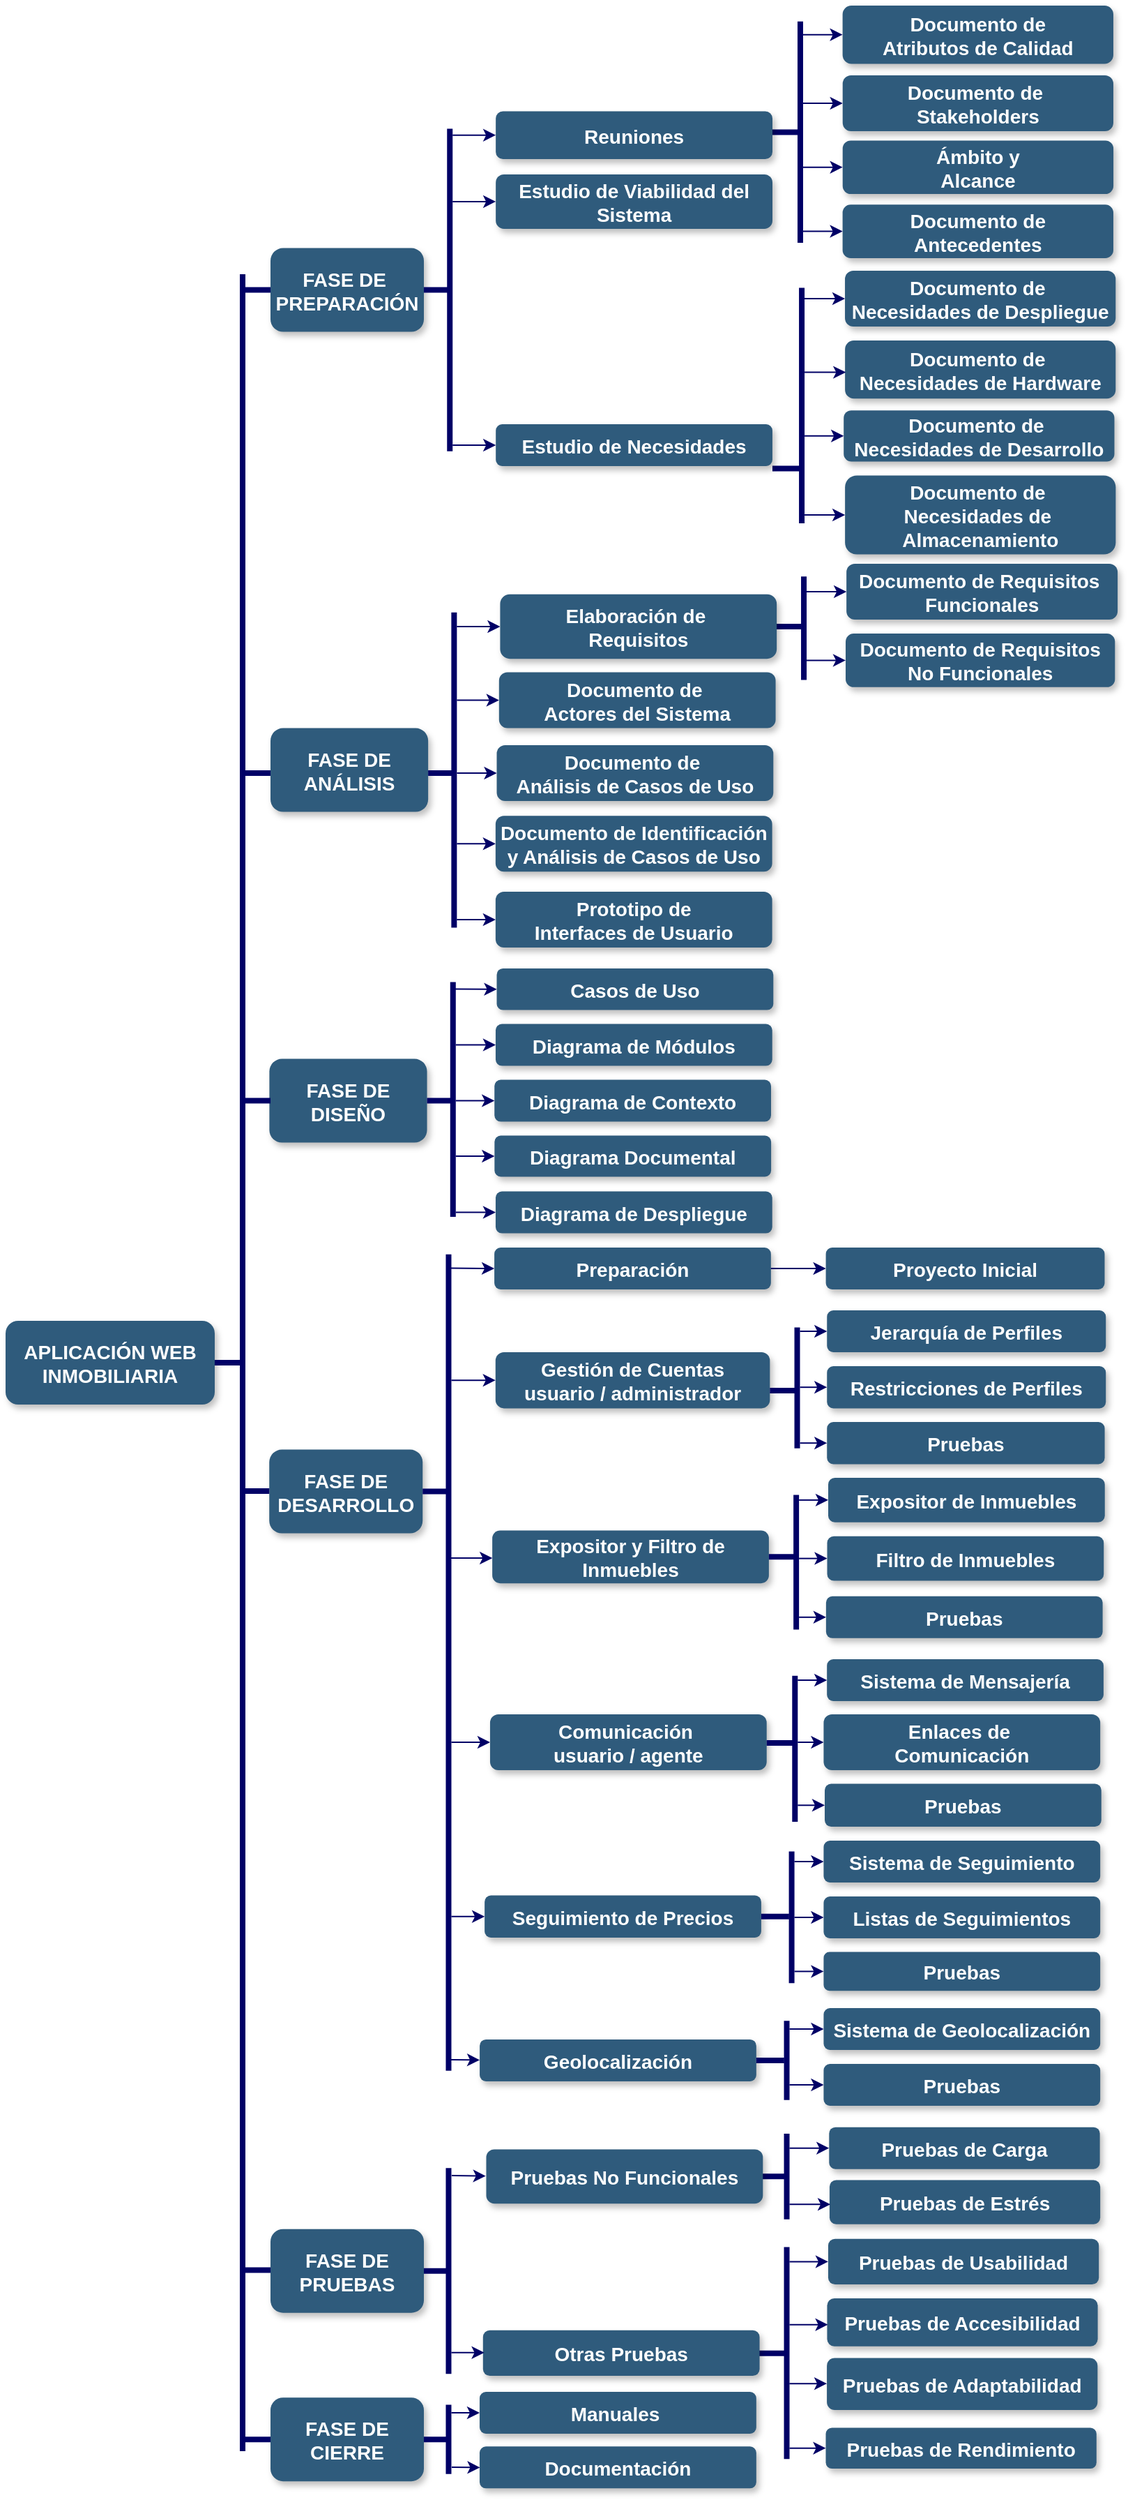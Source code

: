 <mxfile version="12.6.5" type="device"><diagram name="Page-1" id="97916047-d0de-89f5-080d-49f4d83e522f"><mxGraphModel dx="1648" dy="2048.5" grid="1" gridSize="10" guides="1" tooltips="1" connect="1" arrows="1" fold="1" page="1" pageScale="1.5" pageWidth="1169" pageHeight="827" background="#ffffff" math="0" shadow="0"><root><mxCell id="0"/><mxCell id="1" parent="0"/><mxCell id="2" value="APLICACIÓN WEB &#10;INMOBILIARIA" style="rounded=1;fillColor=#2F5B7C;strokeColor=none;shadow=1;gradientColor=none;fontStyle=1;fontColor=#FFFFFF;fontSize=14;" parent="1" vertex="1"><mxGeometry x="400" y="292.5" width="150" height="60" as="geometry"/></mxCell><mxCell id="o_aOJpkChy4s-iGF_qwW-60" value="FASE DE &#10;PREPARACIÓN" style="rounded=1;fillColor=#2F5B7C;strokeColor=none;shadow=1;gradientColor=none;fontStyle=1;fontColor=#FFFFFF;fontSize=14;" parent="1" vertex="1"><mxGeometry x="590" y="-476.22" width="110" height="60" as="geometry"/></mxCell><mxCell id="o_aOJpkChy4s-iGF_qwW-62" value="" style="line;strokeWidth=4;html=1;perimeter=backbonePerimeter;points=[];outlineConnect=0;fillColor=#2F5B7C;strokeColor=#000066;rotation=90;" parent="1" vertex="1"><mxGeometry x="603.07" y="-447.77" width="231.1" height="3.09" as="geometry"/></mxCell><mxCell id="o_aOJpkChy4s-iGF_qwW-64" value="Documento de &#10;Atributos de Calidad" style="rounded=1;fillColor=#2F5B7C;strokeColor=none;shadow=1;gradientColor=none;fontStyle=1;fontColor=#FFFFFF;fontSize=14;" parent="1" vertex="1"><mxGeometry x="1000.31" y="-650" width="194.18" height="41.69" as="geometry"/></mxCell><mxCell id="o_aOJpkChy4s-iGF_qwW-66" value="Ámbito y&#10;Alcance" style="rounded=1;fillColor=#2F5B7C;strokeColor=none;shadow=1;gradientColor=none;fontStyle=1;fontColor=#FFFFFF;fontSize=14;" parent="1" vertex="1"><mxGeometry x="1000.36" y="-553.31" width="194.18" height="38.31" as="geometry"/></mxCell><mxCell id="o_aOJpkChy4s-iGF_qwW-69" value="" style="line;strokeWidth=4;html=1;perimeter=backbonePerimeter;points=[];outlineConnect=0;fillColor=#2F5B7C;strokeColor=#000066;" parent="1" vertex="1"><mxGeometry x="949.21" y="-564.31" width="20" height="10" as="geometry"/></mxCell><mxCell id="o_aOJpkChy4s-iGF_qwW-70" value="Reuniones" style="rounded=1;fillColor=#2F5B7C;strokeColor=none;shadow=1;gradientColor=none;fontStyle=1;fontColor=#FFFFFF;fontSize=14;" parent="1" vertex="1"><mxGeometry x="751.58" y="-574.31" width="198.42" height="34.31" as="geometry"/></mxCell><mxCell id="o_aOJpkChy4s-iGF_qwW-71" value="" style="line;strokeWidth=4;html=1;perimeter=backbonePerimeter;points=[];outlineConnect=0;fillColor=#2F5B7C;strokeColor=#000066;rotation=90;" parent="1" vertex="1"><mxGeometry x="890.64" y="-561.96" width="158.68" height="5.3" as="geometry"/></mxCell><mxCell id="o_aOJpkChy4s-iGF_qwW-73" value="Documento de &#10;Stakeholders" style="rounded=1;fillColor=#2F5B7C;strokeColor=none;shadow=1;gradientColor=none;fontStyle=1;fontColor=#FFFFFF;fontSize=14;" parent="1" vertex="1"><mxGeometry x="1000.36" y="-600" width="194.13" height="40" as="geometry"/></mxCell><mxCell id="o_aOJpkChy4s-iGF_qwW-85" value="FASE DE&#10;ANÁLISIS" style="rounded=1;fillColor=#2F5B7C;strokeColor=none;shadow=1;gradientColor=none;fontStyle=1;fontColor=#FFFFFF;fontSize=14;" parent="1" vertex="1"><mxGeometry x="590.0" y="-132.2" width="113.07" height="60" as="geometry"/></mxCell><mxCell id="o_aOJpkChy4s-iGF_qwW-87" value="" style="line;strokeWidth=4;html=1;perimeter=backbonePerimeter;points=[];outlineConnect=0;fillColor=#2F5B7C;strokeColor=#000066;" parent="1" vertex="1"><mxGeometry x="703.07" y="-105" width="20" height="10" as="geometry"/></mxCell><mxCell id="o_aOJpkChy4s-iGF_qwW-88" value="" style="line;strokeWidth=4;html=1;perimeter=backbonePerimeter;points=[];outlineConnect=0;fillColor=#2F5B7C;strokeColor=#000066;rotation=90;" parent="1" vertex="1"><mxGeometry x="608.78" y="-103.52" width="225.81" height="2.64" as="geometry"/></mxCell><mxCell id="o_aOJpkChy4s-iGF_qwW-96" value="Documento de &#10;Actores del Sistema" style="rounded=1;fillColor=#2F5B7C;strokeColor=none;shadow=1;gradientColor=none;fontStyle=1;fontColor=#FFFFFF;fontSize=14;" parent="1" vertex="1"><mxGeometry x="753.91" y="-172.2" width="198.37" height="40" as="geometry"/></mxCell><mxCell id="o_aOJpkChy4s-iGF_qwW-97" value="Documento de Identificación&#10;y Análisis de Casos de Uso" style="rounded=1;fillColor=#2F5B7C;strokeColor=none;shadow=1;gradientColor=none;fontStyle=1;fontColor=#FFFFFF;fontSize=14;" parent="1" vertex="1"><mxGeometry x="751.43" y="-69.36" width="198.37" height="40" as="geometry"/></mxCell><mxCell id="o_aOJpkChy4s-iGF_qwW-98" value="Prototipo de &#10;Interfaces de Usuario" style="rounded=1;fillColor=#2F5B7C;strokeColor=none;shadow=1;gradientColor=none;fontStyle=1;fontColor=#FFFFFF;fontSize=14;" parent="1" vertex="1"><mxGeometry x="751.43" y="-15" width="198.37" height="40" as="geometry"/></mxCell><mxCell id="o_aOJpkChy4s-iGF_qwW-224" value="FASE DE &#10;DESARROLLO" style="rounded=1;fillColor=#2F5B7C;strokeColor=none;shadow=1;gradientColor=none;fontStyle=1;fontColor=#FFFFFF;fontSize=14;" parent="1" vertex="1"><mxGeometry x="589.12" y="384.8" width="110" height="60" as="geometry"/></mxCell><mxCell id="o_aOJpkChy4s-iGF_qwW-231" value="FASE DE &#10;PRUEBAS" style="rounded=1;fillColor=#2F5B7C;strokeColor=none;shadow=1;gradientColor=none;fontStyle=1;fontColor=#FFFFFF;fontSize=14;" parent="1" vertex="1"><mxGeometry x="590.0" y="943.37" width="110" height="60" as="geometry"/></mxCell><mxCell id="ZLrvjWYGifMmyq_uiklf-6" value="" style="line;strokeWidth=4;html=1;perimeter=backbonePerimeter;points=[];outlineConnect=0;fillColor=#2F5B7C;strokeColor=#000066;rotation=90;" parent="1" vertex="1"><mxGeometry x="-210" y="320" width="1560" height="5" as="geometry"/></mxCell><mxCell id="ZLrvjWYGifMmyq_uiklf-10" value="Documento de&#10;Antecedentes" style="rounded=1;fillColor=#2F5B7C;strokeColor=none;shadow=1;gradientColor=none;fontStyle=1;fontColor=#FFFFFF;fontSize=14;" parent="1" vertex="1"><mxGeometry x="1000.31" y="-507.35" width="194.18" height="38.31" as="geometry"/></mxCell><mxCell id="ZLrvjWYGifMmyq_uiklf-23" value="Estudio de Viabilidad del&#10;Sistema" style="rounded=1;fillColor=#2F5B7C;strokeColor=none;shadow=1;gradientColor=none;fontStyle=1;fontColor=#FFFFFF;fontSize=14;" parent="1" vertex="1"><mxGeometry x="751.58" y="-529.04" width="198.42" height="39.04" as="geometry"/></mxCell><mxCell id="ZLrvjWYGifMmyq_uiklf-24" value="" style="endArrow=classic;html=1;shadow=0;strokeColor=#000066;fillColor=#2F5B7C;entryX=0;entryY=0.5;entryDx=0;entryDy=0;" parent="1" source="o_aOJpkChy4s-iGF_qwW-71" target="o_aOJpkChy4s-iGF_qwW-64" edge="1"><mxGeometry width="50" height="50" relative="1" as="geometry"><mxPoint x="968.47" y="-631.69" as="sourcePoint"/><mxPoint x="948.47" y="-681.69" as="targetPoint"/></mxGeometry></mxCell><mxCell id="ZLrvjWYGifMmyq_uiklf-25" value="" style="endArrow=classic;html=1;shadow=0;strokeColor=#000066;fillColor=#2F5B7C;entryX=0;entryY=0.5;entryDx=0;entryDy=0;" parent="1" source="o_aOJpkChy4s-iGF_qwW-71" target="o_aOJpkChy4s-iGF_qwW-73" edge="1"><mxGeometry width="50" height="50" relative="1" as="geometry"><mxPoint x="968.42" y="-550.69" as="sourcePoint"/><mxPoint x="990" y="-600" as="targetPoint"/></mxGeometry></mxCell><mxCell id="ZLrvjWYGifMmyq_uiklf-26" value="" style="endArrow=classic;html=1;shadow=0;strokeColor=#000066;fillColor=#2F5B7C;entryX=0;entryY=0.5;entryDx=0;entryDy=0;" parent="1" source="o_aOJpkChy4s-iGF_qwW-71" target="o_aOJpkChy4s-iGF_qwW-66" edge="1"><mxGeometry width="50" height="50" relative="1" as="geometry"><mxPoint x="968.47" y="-468.31" as="sourcePoint"/><mxPoint x="1004.78" y="-567.05" as="targetPoint"/></mxGeometry></mxCell><mxCell id="ZLrvjWYGifMmyq_uiklf-27" value="" style="endArrow=classic;html=1;shadow=0;strokeColor=#000066;fillColor=#2F5B7C;entryX=0;entryY=0.5;entryDx=0;entryDy=0;" parent="1" source="o_aOJpkChy4s-iGF_qwW-71" target="ZLrvjWYGifMmyq_uiklf-10" edge="1"><mxGeometry width="50" height="50" relative="1" as="geometry"><mxPoint x="968.47" y="-388.31" as="sourcePoint"/><mxPoint x="981.27" y="-408.05" as="targetPoint"/></mxGeometry></mxCell><mxCell id="ZLrvjWYGifMmyq_uiklf-29" value="Documento de &#10;Necesidades de Despliegue" style="rounded=1;fillColor=#2F5B7C;strokeColor=none;shadow=1;gradientColor=none;fontStyle=1;fontColor=#FFFFFF;fontSize=14;" parent="1" vertex="1"><mxGeometry x="1002.01" y="-460" width="194.13" height="40" as="geometry"/></mxCell><mxCell id="ZLrvjWYGifMmyq_uiklf-30" value="Documento de &#10;Necesidades de Desarrollo" style="rounded=1;fillColor=#2F5B7C;strokeColor=none;shadow=1;gradientColor=none;fontStyle=1;fontColor=#FFFFFF;fontSize=14;" parent="1" vertex="1"><mxGeometry x="1001.11" y="-359.93" width="194.13" height="36.62" as="geometry"/></mxCell><mxCell id="ZLrvjWYGifMmyq_uiklf-31" value="" style="line;strokeWidth=4;html=1;perimeter=backbonePerimeter;points=[];outlineConnect=0;fillColor=#2F5B7C;strokeColor=#000066;" parent="1" vertex="1"><mxGeometry x="949.97" y="-323.31" width="20" height="10" as="geometry"/></mxCell><mxCell id="ZLrvjWYGifMmyq_uiklf-32" value="Estudio de Necesidades" style="rounded=1;fillColor=#2F5B7C;strokeColor=none;shadow=1;gradientColor=none;fontStyle=1;fontColor=#FFFFFF;fontSize=14;" parent="1" vertex="1"><mxGeometry x="751.6" y="-350" width="198.37" height="30" as="geometry"/></mxCell><mxCell id="ZLrvjWYGifMmyq_uiklf-33" value="" style="line;strokeWidth=4;html=1;perimeter=backbonePerimeter;points=[];outlineConnect=0;fillColor=#2F5B7C;strokeColor=#000066;rotation=90;" parent="1" vertex="1"><mxGeometry x="886.69" y="-368.39" width="168.68" height="10" as="geometry"/></mxCell><mxCell id="ZLrvjWYGifMmyq_uiklf-34" value="Documento de &#10;Necesidades de Hardware" style="rounded=1;fillColor=#2F5B7C;strokeColor=none;shadow=1;gradientColor=none;fontStyle=1;fontColor=#FFFFFF;fontSize=14;" parent="1" vertex="1"><mxGeometry x="1002.06" y="-410" width="194.08" height="41.62" as="geometry"/></mxCell><mxCell id="ZLrvjWYGifMmyq_uiklf-35" value="Documento de &#10;Necesidades de &#10;Almacenamiento" style="rounded=1;fillColor=#2F5B7C;strokeColor=none;shadow=1;gradientColor=none;fontStyle=1;fontColor=#FFFFFF;fontSize=14;" parent="1" vertex="1"><mxGeometry x="1002.06" y="-313.31" width="194.13" height="56.62" as="geometry"/></mxCell><mxCell id="ZLrvjWYGifMmyq_uiklf-36" value="" style="endArrow=classic;html=1;shadow=0;strokeColor=#000066;fillColor=#2F5B7C;entryX=0;entryY=0.5;entryDx=0;entryDy=0;" parent="1" target="ZLrvjWYGifMmyq_uiklf-29" edge="1"><mxGeometry width="50" height="50" relative="1" as="geometry"><mxPoint x="970.02" y="-440.0" as="sourcePoint"/><mxPoint x="950.02" y="-490.0" as="targetPoint"/></mxGeometry></mxCell><mxCell id="ZLrvjWYGifMmyq_uiklf-37" value="" style="endArrow=classic;html=1;shadow=0;strokeColor=#000066;fillColor=#2F5B7C;entryX=0.003;entryY=0.548;entryDx=0;entryDy=0;entryPerimeter=0;" parent="1" source="ZLrvjWYGifMmyq_uiklf-33" target="ZLrvjWYGifMmyq_uiklf-34" edge="1"><mxGeometry width="50" height="50" relative="1" as="geometry"><mxPoint x="969.97" y="-359.0" as="sourcePoint"/><mxPoint x="1005.68" y="-430.0" as="targetPoint"/></mxGeometry></mxCell><mxCell id="ZLrvjWYGifMmyq_uiklf-38" value="" style="endArrow=classic;html=1;shadow=0;strokeColor=#000066;fillColor=#2F5B7C;entryX=0;entryY=0.5;entryDx=0;entryDy=0;" parent="1" source="ZLrvjWYGifMmyq_uiklf-33" target="ZLrvjWYGifMmyq_uiklf-30" edge="1"><mxGeometry width="50" height="50" relative="1" as="geometry"><mxPoint x="970.02" y="-276.62" as="sourcePoint"/><mxPoint x="1006.33" y="-375.36" as="targetPoint"/></mxGeometry></mxCell><mxCell id="ZLrvjWYGifMmyq_uiklf-39" value="" style="endArrow=classic;html=1;shadow=0;strokeColor=#000066;fillColor=#2F5B7C;entryX=0;entryY=0.5;entryDx=0;entryDy=0;" parent="1" source="ZLrvjWYGifMmyq_uiklf-33" target="ZLrvjWYGifMmyq_uiklf-35" edge="1"><mxGeometry width="50" height="50" relative="1" as="geometry"><mxPoint x="970.02" y="-196.62" as="sourcePoint"/><mxPoint x="982.82" y="-216.36" as="targetPoint"/></mxGeometry></mxCell><mxCell id="ZLrvjWYGifMmyq_uiklf-44" value="Documento de Requisitos &#10;Funcionales" style="rounded=1;fillColor=#2F5B7C;strokeColor=none;shadow=1;gradientColor=none;fontStyle=1;fontColor=#FFFFFF;fontSize=14;" parent="1" vertex="1"><mxGeometry x="1003.07" y="-250" width="194.49" height="40" as="geometry"/></mxCell><mxCell id="ZLrvjWYGifMmyq_uiklf-45" value="" style="line;strokeWidth=4;html=1;perimeter=backbonePerimeter;points=[];outlineConnect=0;fillColor=#2F5B7C;strokeColor=#000066;rotation=90;" parent="1" vertex="1"><mxGeometry x="935.43" y="-208.81" width="74.17" height="10" as="geometry"/></mxCell><mxCell id="ZLrvjWYGifMmyq_uiklf-46" value="" style="line;strokeWidth=4;html=1;perimeter=backbonePerimeter;points=[];outlineConnect=0;fillColor=#2F5B7C;strokeColor=#000066;" parent="1" vertex="1"><mxGeometry x="952.28" y="-210" width="18.42" height="10" as="geometry"/></mxCell><mxCell id="ZLrvjWYGifMmyq_uiklf-49" value="Documento de Requisitos&#10;No Funcionales" style="rounded=1;fillColor=#2F5B7C;strokeColor=none;shadow=1;gradientColor=none;fontStyle=1;fontColor=#FFFFFF;fontSize=14;" parent="1" vertex="1"><mxGeometry x="1002.5" y="-200" width="193.15" height="38.42" as="geometry"/></mxCell><mxCell id="ZLrvjWYGifMmyq_uiklf-50" value="" style="endArrow=classic;html=1;shadow=0;strokeColor=#000066;fillColor=#2F5B7C;entryX=0;entryY=0.5;entryDx=0;entryDy=0;" parent="1" source="ZLrvjWYGifMmyq_uiklf-45" target="ZLrvjWYGifMmyq_uiklf-44" edge="1"><mxGeometry width="50" height="50" relative="1" as="geometry"><mxPoint x="981.49" y="-296.62" as="sourcePoint"/><mxPoint x="1007.2" y="-296.62" as="targetPoint"/></mxGeometry></mxCell><mxCell id="ZLrvjWYGifMmyq_uiklf-51" value="" style="endArrow=classic;html=1;shadow=0;strokeColor=#000066;fillColor=#2F5B7C;entryX=0;entryY=0.5;entryDx=0;entryDy=0;" parent="1" source="ZLrvjWYGifMmyq_uiklf-45" target="ZLrvjWYGifMmyq_uiklf-49" edge="1"><mxGeometry width="50" height="50" relative="1" as="geometry"><mxPoint x="974.07" y="-138" as="sourcePoint"/><mxPoint x="1017.2" y="-286.62" as="targetPoint"/></mxGeometry></mxCell><mxCell id="ZLrvjWYGifMmyq_uiklf-52" value="Elaboración de &#10;Requisitos" style="rounded=1;fillColor=#2F5B7C;strokeColor=none;shadow=1;gradientColor=none;fontStyle=1;fontColor=#FFFFFF;fontSize=14;" parent="1" vertex="1"><mxGeometry x="754.7" y="-228.1" width="198.37" height="46.19" as="geometry"/></mxCell><mxCell id="ZLrvjWYGifMmyq_uiklf-53" value="Documento de &#10;Análisis de Casos de Uso" style="rounded=1;fillColor=#2F5B7C;strokeColor=none;shadow=1;gradientColor=none;fontStyle=1;fontColor=#FFFFFF;fontSize=14;" parent="1" vertex="1"><mxGeometry x="752.27" y="-120" width="198.37" height="40" as="geometry"/></mxCell><mxCell id="ZLrvjWYGifMmyq_uiklf-55" value="" style="line;strokeWidth=4;html=1;perimeter=backbonePerimeter;points=[];outlineConnect=0;fillColor=#2F5B7C;strokeColor=#000066;" parent="1" vertex="1"><mxGeometry x="700.0" y="-451.22" width="20" height="10" as="geometry"/></mxCell><mxCell id="ZLrvjWYGifMmyq_uiklf-56" value="" style="endArrow=classic;html=1;shadow=0;strokeColor=#000066;fillColor=#2F5B7C;entryX=0;entryY=0.5;entryDx=0;entryDy=0;" parent="1" source="o_aOJpkChy4s-iGF_qwW-88" target="ZLrvjWYGifMmyq_uiklf-52" edge="1"><mxGeometry width="50" height="50" relative="1" as="geometry"><mxPoint x="723.07" y="-180" as="sourcePoint"/><mxPoint x="1007.56" y="-210" as="targetPoint"/></mxGeometry></mxCell><mxCell id="ZLrvjWYGifMmyq_uiklf-57" value="" style="endArrow=classic;html=1;shadow=0;strokeColor=#000066;fillColor=#2F5B7C;entryX=0;entryY=0.5;entryDx=0;entryDy=0;" parent="1" source="o_aOJpkChy4s-iGF_qwW-88" target="o_aOJpkChy4s-iGF_qwW-96" edge="1"><mxGeometry width="50" height="50" relative="1" as="geometry"><mxPoint x="723.07" y="-100" as="sourcePoint"/><mxPoint x="761.44" y="-169.8" as="targetPoint"/></mxGeometry></mxCell><mxCell id="ZLrvjWYGifMmyq_uiklf-58" value="" style="endArrow=classic;html=1;shadow=0;strokeColor=#000066;fillColor=#2F5B7C;entryX=0;entryY=0.5;entryDx=0;entryDy=0;" parent="1" source="o_aOJpkChy4s-iGF_qwW-62" target="o_aOJpkChy4s-iGF_qwW-70" edge="1"><mxGeometry width="50" height="50" relative="1" as="geometry"><mxPoint x="723.69" y="-510.17" as="sourcePoint"/><mxPoint x="750.0" y="-509.91" as="targetPoint"/></mxGeometry></mxCell><mxCell id="ZLrvjWYGifMmyq_uiklf-59" value="" style="endArrow=classic;html=1;shadow=0;strokeColor=#000066;fillColor=#2F5B7C;entryX=0;entryY=0.5;entryDx=0;entryDy=0;" parent="1" source="o_aOJpkChy4s-iGF_qwW-62" target="ZLrvjWYGifMmyq_uiklf-23" edge="1"><mxGeometry width="50" height="50" relative="1" as="geometry"><mxPoint x="721" y="-346" as="sourcePoint"/><mxPoint x="750.0" y="-345.83" as="targetPoint"/></mxGeometry></mxCell><mxCell id="ZLrvjWYGifMmyq_uiklf-60" value="" style="endArrow=classic;html=1;shadow=0;strokeColor=#000066;fillColor=#2F5B7C;entryX=0;entryY=0.5;entryDx=0;entryDy=0;" parent="1" source="o_aOJpkChy4s-iGF_qwW-62" target="ZLrvjWYGifMmyq_uiklf-32" edge="1"><mxGeometry width="50" height="50" relative="1" as="geometry"><mxPoint x="722" y="-335" as="sourcePoint"/><mxPoint x="751.6" y="-319.91" as="targetPoint"/></mxGeometry></mxCell><mxCell id="ZLrvjWYGifMmyq_uiklf-67" value="" style="endArrow=classic;html=1;shadow=0;strokeColor=#000066;fillColor=#2F5B7C;entryX=0;entryY=0.5;entryDx=0;entryDy=0;" parent="1" source="o_aOJpkChy4s-iGF_qwW-88" target="ZLrvjWYGifMmyq_uiklf-53" edge="1"><mxGeometry width="50" height="50" relative="1" as="geometry"><mxPoint x="723.07" y="-20.14" as="sourcePoint"/><mxPoint x="753.07" y="-20.14" as="targetPoint"/></mxGeometry></mxCell><mxCell id="ZLrvjWYGifMmyq_uiklf-68" value="" style="endArrow=classic;html=1;shadow=0;strokeColor=#000066;fillColor=#2F5B7C;entryX=0;entryY=0.5;entryDx=0;entryDy=0;" parent="1" source="o_aOJpkChy4s-iGF_qwW-88" target="o_aOJpkChy4s-iGF_qwW-97" edge="1"><mxGeometry width="50" height="50" relative="1" as="geometry"><mxPoint x="723.07" y="59.86" as="sourcePoint"/><mxPoint x="753.07" y="59.86" as="targetPoint"/></mxGeometry></mxCell><mxCell id="ZLrvjWYGifMmyq_uiklf-69" value="" style="endArrow=classic;html=1;shadow=0;strokeColor=#000066;fillColor=#2F5B7C;entryX=0;entryY=0.5;entryDx=0;entryDy=0;" parent="1" source="o_aOJpkChy4s-iGF_qwW-88" target="o_aOJpkChy4s-iGF_qwW-98" edge="1"><mxGeometry width="50" height="50" relative="1" as="geometry"><mxPoint x="723.07" y="139.83" as="sourcePoint"/><mxPoint x="753.07" y="139.83" as="targetPoint"/></mxGeometry></mxCell><mxCell id="ZLrvjWYGifMmyq_uiklf-70" value="FASE DE &#10;DISEÑO" style="rounded=1;fillColor=#2F5B7C;strokeColor=none;shadow=1;gradientColor=none;fontStyle=1;fontColor=#FFFFFF;fontSize=14;" parent="1" vertex="1"><mxGeometry x="589.2" y="104.8" width="113.07" height="60" as="geometry"/></mxCell><mxCell id="ZLrvjWYGifMmyq_uiklf-71" value="" style="line;strokeWidth=4;html=1;perimeter=backbonePerimeter;points=[];outlineConnect=0;fillColor=#2F5B7C;strokeColor=#000066;" parent="1" vertex="1"><mxGeometry x="702.27" y="129.8" width="20" height="10" as="geometry"/></mxCell><mxCell id="ZLrvjWYGifMmyq_uiklf-72" value="" style="line;strokeWidth=4;html=1;perimeter=backbonePerimeter;points=[];outlineConnect=0;fillColor=#2F5B7C;strokeColor=#000066;rotation=90;" parent="1" vertex="1"><mxGeometry x="636.73" y="132.53" width="168.31" height="2.64" as="geometry"/></mxCell><mxCell id="ZLrvjWYGifMmyq_uiklf-73" value="Diagrama de Módulos" style="rounded=1;fillColor=#2F5B7C;strokeColor=none;shadow=1;gradientColor=none;fontStyle=1;fontColor=#FFFFFF;fontSize=14;" parent="1" vertex="1"><mxGeometry x="751.48" y="79.8" width="198.37" height="30" as="geometry"/></mxCell><mxCell id="ZLrvjWYGifMmyq_uiklf-74" value="Diagrama Documental" style="rounded=1;fillColor=#2F5B7C;strokeColor=none;shadow=1;gradientColor=none;fontStyle=1;fontColor=#FFFFFF;fontSize=14;" parent="1" vertex="1"><mxGeometry x="750.68" y="159.8" width="198.37" height="29.42" as="geometry"/></mxCell><mxCell id="ZLrvjWYGifMmyq_uiklf-75" value="Diagrama de Despliegue" style="rounded=1;fillColor=#2F5B7C;strokeColor=none;shadow=1;gradientColor=none;fontStyle=1;fontColor=#FFFFFF;fontSize=14;" parent="1" vertex="1"><mxGeometry x="751.48" y="199.8" width="198.37" height="30" as="geometry"/></mxCell><mxCell id="ZLrvjWYGifMmyq_uiklf-80" value="Casos de Uso" style="rounded=1;fillColor=#2F5B7C;strokeColor=none;shadow=1;gradientColor=none;fontStyle=1;fontColor=#FFFFFF;fontSize=14;" parent="1" vertex="1"><mxGeometry x="752.27" y="40" width="198.37" height="29.8" as="geometry"/></mxCell><mxCell id="ZLrvjWYGifMmyq_uiklf-81" value="Diagrama de Contexto" style="rounded=1;fillColor=#2F5B7C;strokeColor=none;shadow=1;gradientColor=none;fontStyle=1;fontColor=#FFFFFF;fontSize=14;" parent="1" vertex="1"><mxGeometry x="750.63" y="119.8" width="198.37" height="30" as="geometry"/></mxCell><mxCell id="ZLrvjWYGifMmyq_uiklf-82" value="" style="endArrow=classic;html=1;shadow=0;strokeColor=#000066;fillColor=#2F5B7C;entryX=0;entryY=0.5;entryDx=0;entryDy=0;" parent="1" target="ZLrvjWYGifMmyq_uiklf-80" edge="1"><mxGeometry width="50" height="50" relative="1" as="geometry"><mxPoint x="722.27" y="54.8" as="sourcePoint"/><mxPoint x="1006.76" y="39.8" as="targetPoint"/></mxGeometry></mxCell><mxCell id="ZLrvjWYGifMmyq_uiklf-83" value="" style="endArrow=classic;html=1;shadow=0;strokeColor=#000066;fillColor=#2F5B7C;entryX=0;entryY=0.5;entryDx=0;entryDy=0;" parent="1" source="ZLrvjWYGifMmyq_uiklf-72" target="ZLrvjWYGifMmyq_uiklf-73" edge="1"><mxGeometry width="50" height="50" relative="1" as="geometry"><mxPoint x="722.27" y="149.8" as="sourcePoint"/><mxPoint x="760.64" y="80.0" as="targetPoint"/></mxGeometry></mxCell><mxCell id="ZLrvjWYGifMmyq_uiklf-84" value="" style="endArrow=classic;html=1;shadow=0;strokeColor=#000066;fillColor=#2F5B7C;entryX=0;entryY=0.5;entryDx=0;entryDy=0;" parent="1" source="ZLrvjWYGifMmyq_uiklf-72" target="ZLrvjWYGifMmyq_uiklf-81" edge="1"><mxGeometry width="50" height="50" relative="1" as="geometry"><mxPoint x="722.27" y="229.66" as="sourcePoint"/><mxPoint x="752.27" y="229.66" as="targetPoint"/></mxGeometry></mxCell><mxCell id="ZLrvjWYGifMmyq_uiklf-85" value="" style="endArrow=classic;html=1;shadow=0;strokeColor=#000066;fillColor=#2F5B7C;entryX=0;entryY=0.5;entryDx=0;entryDy=0;" parent="1" source="ZLrvjWYGifMmyq_uiklf-72" target="ZLrvjWYGifMmyq_uiklf-74" edge="1"><mxGeometry width="50" height="50" relative="1" as="geometry"><mxPoint x="722.27" y="309.66" as="sourcePoint"/><mxPoint x="752.27" y="309.66" as="targetPoint"/></mxGeometry></mxCell><mxCell id="ZLrvjWYGifMmyq_uiklf-86" value="" style="endArrow=classic;html=1;shadow=0;strokeColor=#000066;fillColor=#2F5B7C;entryX=0;entryY=0.5;entryDx=0;entryDy=0;" parent="1" source="ZLrvjWYGifMmyq_uiklf-72" target="ZLrvjWYGifMmyq_uiklf-75" edge="1"><mxGeometry width="50" height="50" relative="1" as="geometry"><mxPoint x="722.27" y="389.63" as="sourcePoint"/><mxPoint x="752.27" y="389.63" as="targetPoint"/></mxGeometry></mxCell><mxCell id="YtzlcNnOSQ_hXiQg7G8t-3" value="" style="line;strokeWidth=4;html=1;perimeter=backbonePerimeter;points=[];outlineConnect=0;fillColor=#2F5B7C;strokeColor=#000066;" parent="1" vertex="1"><mxGeometry x="699.12" y="409.8" width="20" height="10" as="geometry"/></mxCell><mxCell id="YtzlcNnOSQ_hXiQg7G8t-4" value="" style="line;strokeWidth=4;html=1;perimeter=backbonePerimeter;points=[];outlineConnect=0;fillColor=#2F5B7C;strokeColor=#000066;rotation=90;" parent="1" vertex="1"><mxGeometry x="425.24" y="536.04" width="585" height="2.64" as="geometry"/></mxCell><mxCell id="YtzlcNnOSQ_hXiQg7G8t-5" value="Gestión de Cuentas&#10;usuario / administrador" style="rounded=1;fillColor=#2F5B7C;strokeColor=none;shadow=1;gradientColor=none;fontStyle=1;fontColor=#FFFFFF;fontSize=14;" parent="1" vertex="1"><mxGeometry x="751.39" y="315" width="196.78" height="40.2" as="geometry"/></mxCell><mxCell id="YtzlcNnOSQ_hXiQg7G8t-6" value="Expositor de Inmuebles" style="rounded=1;fillColor=#2F5B7C;strokeColor=none;shadow=1;gradientColor=none;fontStyle=1;fontColor=#FFFFFF;fontSize=14;" parent="1" vertex="1"><mxGeometry x="990" y="405.0" width="198.37" height="31.87" as="geometry"/></mxCell><mxCell id="YtzlcNnOSQ_hXiQg7G8t-7" value="Filtro de Inmuebles" style="rounded=1;fillColor=#2F5B7C;strokeColor=none;shadow=1;gradientColor=none;fontStyle=1;fontColor=#FFFFFF;fontSize=14;" parent="1" vertex="1"><mxGeometry x="989.25" y="446.87" width="198.37" height="31.87" as="geometry"/></mxCell><mxCell id="YtzlcNnOSQ_hXiQg7G8t-8" value="Preparación" style="rounded=1;fillColor=#2F5B7C;strokeColor=none;shadow=1;gradientColor=none;fontStyle=1;fontColor=#FFFFFF;fontSize=14;" parent="1" vertex="1"><mxGeometry x="750.55" y="240" width="198.37" height="30" as="geometry"/></mxCell><mxCell id="YtzlcNnOSQ_hXiQg7G8t-9" value="Expositor y Filtro de&#10;Inmuebles" style="rounded=1;fillColor=#2F5B7C;strokeColor=none;shadow=1;gradientColor=none;fontStyle=1;fontColor=#FFFFFF;fontSize=14;" parent="1" vertex="1"><mxGeometry x="749.07" y="442.77" width="198.37" height="37.8" as="geometry"/></mxCell><mxCell id="YtzlcNnOSQ_hXiQg7G8t-10" value="" style="endArrow=classic;html=1;shadow=0;strokeColor=#000066;fillColor=#2F5B7C;entryX=0;entryY=0.5;entryDx=0;entryDy=0;" parent="1" target="YtzlcNnOSQ_hXiQg7G8t-8" edge="1"><mxGeometry width="50" height="50" relative="1" as="geometry"><mxPoint x="719.12" y="254.8" as="sourcePoint"/><mxPoint x="1003.61" y="224.8" as="targetPoint"/></mxGeometry></mxCell><mxCell id="YtzlcNnOSQ_hXiQg7G8t-11" value="" style="endArrow=classic;html=1;shadow=0;strokeColor=#000066;fillColor=#2F5B7C;entryX=0;entryY=0.5;entryDx=0;entryDy=0;" parent="1" source="YtzlcNnOSQ_hXiQg7G8t-4" target="YtzlcNnOSQ_hXiQg7G8t-5" edge="1"><mxGeometry width="50" height="50" relative="1" as="geometry"><mxPoint x="777.55" y="595" as="sourcePoint"/><mxPoint x="815.92" y="525.2" as="targetPoint"/></mxGeometry></mxCell><mxCell id="YtzlcNnOSQ_hXiQg7G8t-12" value="" style="endArrow=classic;html=1;shadow=0;strokeColor=#000066;fillColor=#2F5B7C;entryX=0;entryY=0.5;entryDx=0;entryDy=0;" parent="1" edge="1"><mxGeometry width="50" height="50" relative="1" as="geometry"><mxPoint x="719.12" y="462.51" as="sourcePoint"/><mxPoint x="749.12" y="462.51" as="targetPoint"/></mxGeometry></mxCell><mxCell id="YtzlcNnOSQ_hXiQg7G8t-13" value="" style="endArrow=classic;html=1;shadow=0;strokeColor=#000066;fillColor=#2F5B7C;entryX=0;entryY=0.5;entryDx=0;entryDy=0;" parent="1" source="YtzlcNnOSQ_hXiQg7G8t-4" target="YtzlcNnOSQ_hXiQg7G8t-15" edge="1"><mxGeometry width="50" height="50" relative="1" as="geometry"><mxPoint x="717.53" y="894.71" as="sourcePoint"/><mxPoint x="747.53" y="894.71" as="targetPoint"/></mxGeometry></mxCell><mxCell id="YtzlcNnOSQ_hXiQg7G8t-14" value="" style="endArrow=classic;html=1;shadow=0;strokeColor=#000066;fillColor=#2F5B7C;entryX=0;entryY=0.5;entryDx=0;entryDy=0;" parent="1" source="YtzlcNnOSQ_hXiQg7G8t-4" target="KIoN7EtNJ1HHHzRFfo2r-24" edge="1"><mxGeometry width="50" height="50" relative="1" as="geometry"><mxPoint x="713.12" y="716" as="sourcePoint"/><mxPoint x="743.57" y="716.18" as="targetPoint"/></mxGeometry></mxCell><mxCell id="YtzlcNnOSQ_hXiQg7G8t-15" value="Comunicación &#10;usuario / agente" style="rounded=1;fillColor=#2F5B7C;strokeColor=none;shadow=1;gradientColor=none;fontStyle=1;fontColor=#FFFFFF;fontSize=14;" parent="1" vertex="1"><mxGeometry x="747.48" y="574.5" width="198.37" height="40" as="geometry"/></mxCell><mxCell id="YtzlcNnOSQ_hXiQg7G8t-17" value="" style="endArrow=classic;html=1;shadow=0;strokeColor=#000066;fillColor=#2F5B7C;entryX=0;entryY=0.5;entryDx=0;entryDy=0;exitX=1;exitY=0.5;exitDx=0;exitDy=0;" parent="1" source="YtzlcNnOSQ_hXiQg7G8t-8" target="YtzlcNnOSQ_hXiQg7G8t-18" edge="1"><mxGeometry width="50" height="50" relative="1" as="geometry"><mxPoint x="729.12" y="264.8" as="sourcePoint"/><mxPoint x="995.9" y="255" as="targetPoint"/></mxGeometry></mxCell><mxCell id="YtzlcNnOSQ_hXiQg7G8t-18" value="Proyecto Inicial" style="rounded=1;fillColor=#2F5B7C;strokeColor=none;shadow=1;gradientColor=none;fontStyle=1;fontColor=#FFFFFF;fontSize=14;" parent="1" vertex="1"><mxGeometry x="988.31" y="240" width="199.93" height="30" as="geometry"/></mxCell><mxCell id="YtzlcNnOSQ_hXiQg7G8t-19" value="Restricciones de Perfiles" style="rounded=1;fillColor=#2F5B7C;strokeColor=none;shadow=1;gradientColor=none;fontStyle=1;fontColor=#FFFFFF;fontSize=14;" parent="1" vertex="1"><mxGeometry x="989.12" y="325" width="200" height="30.2" as="geometry"/></mxCell><mxCell id="YtzlcNnOSQ_hXiQg7G8t-22" value="Jerarquía de Perfiles" style="rounded=1;fillColor=#2F5B7C;strokeColor=none;shadow=1;gradientColor=none;fontStyle=1;fontColor=#FFFFFF;fontSize=14;" parent="1" vertex="1"><mxGeometry x="989.12" y="285" width="200" height="30" as="geometry"/></mxCell><mxCell id="YtzlcNnOSQ_hXiQg7G8t-23" value="Pruebas" style="rounded=1;fillColor=#2F5B7C;strokeColor=none;shadow=1;gradientColor=none;fontStyle=1;fontColor=#FFFFFF;fontSize=14;" parent="1" vertex="1"><mxGeometry x="989.12" y="365" width="199.17" height="30.2" as="geometry"/></mxCell><mxCell id="KIoN7EtNJ1HHHzRFfo2r-2" value="" style="line;strokeWidth=4;html=1;perimeter=backbonePerimeter;points=[];outlineConnect=0;fillColor=#2F5B7C;strokeColor=#000066;rotation=90;" parent="1" vertex="1"><mxGeometry x="924.48" y="339.26" width="86.54" height="2.64" as="geometry"/></mxCell><mxCell id="KIoN7EtNJ1HHHzRFfo2r-3" value="" style="endArrow=classic;html=1;shadow=0;strokeColor=#000066;fillColor=#2F5B7C;entryX=0;entryY=0.5;entryDx=0;entryDy=0;" parent="1" source="KIoN7EtNJ1HHHzRFfo2r-2" target="YtzlcNnOSQ_hXiQg7G8t-22" edge="1"><mxGeometry width="50" height="50" relative="1" as="geometry"><mxPoint x="729.12" y="264.8" as="sourcePoint"/><mxPoint x="759.12" y="265" as="targetPoint"/></mxGeometry></mxCell><mxCell id="KIoN7EtNJ1HHHzRFfo2r-4" value="" style="endArrow=classic;html=1;shadow=0;strokeColor=#000066;fillColor=#2F5B7C;entryX=0;entryY=0.5;entryDx=0;entryDy=0;" parent="1" source="KIoN7EtNJ1HHHzRFfo2r-2" target="YtzlcNnOSQ_hXiQg7G8t-19" edge="1"><mxGeometry width="50" height="50" relative="1" as="geometry"><mxPoint x="969.74" y="414.6" as="sourcePoint"/><mxPoint x="993.29" y="414.6" as="targetPoint"/></mxGeometry></mxCell><mxCell id="KIoN7EtNJ1HHHzRFfo2r-5" value="" style="endArrow=classic;html=1;shadow=0;strokeColor=#000066;fillColor=#2F5B7C;entryX=0;entryY=0.5;entryDx=0;entryDy=0;" parent="1" source="KIoN7EtNJ1HHHzRFfo2r-2" target="YtzlcNnOSQ_hXiQg7G8t-23" edge="1"><mxGeometry width="50" height="50" relative="1" as="geometry"><mxPoint x="969.74" y="494.6" as="sourcePoint"/><mxPoint x="993.29" y="494.6" as="targetPoint"/></mxGeometry></mxCell><mxCell id="KIoN7EtNJ1HHHzRFfo2r-8" value="" style="line;strokeWidth=4;html=1;perimeter=backbonePerimeter;points=[];outlineConnect=0;fillColor=#2F5B7C;strokeColor=#000066;" parent="1" vertex="1"><mxGeometry x="948.17" y="340" width="20" height="5" as="geometry"/></mxCell><mxCell id="KIoN7EtNJ1HHHzRFfo2r-9" value="Pruebas" style="rounded=1;fillColor=#2F5B7C;strokeColor=none;shadow=1;gradientColor=none;fontStyle=1;fontColor=#FFFFFF;fontSize=14;" parent="1" vertex="1"><mxGeometry x="988.44" y="489.9" width="198.37" height="30" as="geometry"/></mxCell><mxCell id="KIoN7EtNJ1HHHzRFfo2r-10" value="" style="line;strokeWidth=4;html=1;perimeter=backbonePerimeter;points=[];outlineConnect=0;fillColor=#2F5B7C;strokeColor=#000066;rotation=90;" parent="1" vertex="1"><mxGeometry x="918.83" y="464.16" width="96.46" height="2.64" as="geometry"/></mxCell><mxCell id="KIoN7EtNJ1HHHzRFfo2r-11" value="" style="endArrow=classic;html=1;shadow=0;strokeColor=#000066;fillColor=#2F5B7C;entryX=0;entryY=0.5;entryDx=0;entryDy=0;" parent="1" source="KIoN7EtNJ1HHHzRFfo2r-10" target="YtzlcNnOSQ_hXiQg7G8t-6" edge="1"><mxGeometry width="50" height="50" relative="1" as="geometry"><mxPoint x="728.44" y="364.9" as="sourcePoint"/><mxPoint x="992.61" y="435.1" as="targetPoint"/></mxGeometry></mxCell><mxCell id="KIoN7EtNJ1HHHzRFfo2r-12" value="" style="endArrow=classic;html=1;shadow=0;strokeColor=#000066;fillColor=#2F5B7C;entryX=0;entryY=0.5;entryDx=0;entryDy=0;" parent="1" source="KIoN7EtNJ1HHHzRFfo2r-10" target="YtzlcNnOSQ_hXiQg7G8t-7" edge="1"><mxGeometry width="50" height="50" relative="1" as="geometry"><mxPoint x="969.06" y="514.7" as="sourcePoint"/><mxPoint x="992.61" y="514.7" as="targetPoint"/></mxGeometry></mxCell><mxCell id="KIoN7EtNJ1HHHzRFfo2r-13" value="" style="endArrow=classic;html=1;shadow=0;strokeColor=#000066;fillColor=#2F5B7C;entryX=0;entryY=0.5;entryDx=0;entryDy=0;" parent="1" source="KIoN7EtNJ1HHHzRFfo2r-10" target="KIoN7EtNJ1HHHzRFfo2r-9" edge="1"><mxGeometry width="50" height="50" relative="1" as="geometry"><mxPoint x="969.06" y="594.7" as="sourcePoint"/><mxPoint x="992.61" y="594.7" as="targetPoint"/></mxGeometry></mxCell><mxCell id="KIoN7EtNJ1HHHzRFfo2r-14" value="" style="line;strokeWidth=4;html=1;perimeter=backbonePerimeter;points=[];outlineConnect=0;fillColor=#2F5B7C;strokeColor=#000066;" parent="1" vertex="1"><mxGeometry x="947.44" y="456.67" width="20" height="10" as="geometry"/></mxCell><mxCell id="KIoN7EtNJ1HHHzRFfo2r-15" value="Geolocalización" style="rounded=1;fillColor=#2F5B7C;strokeColor=none;shadow=1;gradientColor=none;fontStyle=1;fontColor=#FFFFFF;fontSize=14;" parent="1" vertex="1"><mxGeometry x="740.04" y="807.48" width="198.37" height="30" as="geometry"/></mxCell><mxCell id="KIoN7EtNJ1HHHzRFfo2r-16" value="Sistema de Mensajería" style="rounded=1;fillColor=#2F5B7C;strokeColor=none;shadow=1;gradientColor=none;fontStyle=1;fontColor=#FFFFFF;fontSize=14;" parent="1" vertex="1"><mxGeometry x="989.09" y="535" width="198.37" height="30" as="geometry"/></mxCell><mxCell id="KIoN7EtNJ1HHHzRFfo2r-17" value="Enlaces de &#10;Comunicación" style="rounded=1;fillColor=#2F5B7C;strokeColor=none;shadow=1;gradientColor=none;fontStyle=1;fontColor=#FFFFFF;fontSize=14;" parent="1" vertex="1"><mxGeometry x="986.72" y="574.5" width="198.37" height="40" as="geometry"/></mxCell><mxCell id="KIoN7EtNJ1HHHzRFfo2r-18" value="Pruebas" style="rounded=1;fillColor=#2F5B7C;strokeColor=none;shadow=1;gradientColor=none;fontStyle=1;fontColor=#FFFFFF;fontSize=14;" parent="1" vertex="1"><mxGeometry x="987.5" y="624.31" width="198.37" height="30.69" as="geometry"/></mxCell><mxCell id="KIoN7EtNJ1HHHzRFfo2r-19" value="" style="line;strokeWidth=4;html=1;perimeter=backbonePerimeter;points=[];outlineConnect=0;fillColor=#2F5B7C;strokeColor=#000066;rotation=90;" parent="1" vertex="1"><mxGeometry x="913.84" y="597.82" width="104.61" height="2.64" as="geometry"/></mxCell><mxCell id="KIoN7EtNJ1HHHzRFfo2r-20" value="" style="endArrow=classic;html=1;shadow=0;strokeColor=#000066;fillColor=#2F5B7C;entryX=0;entryY=0.5;entryDx=0;entryDy=0;" parent="1" source="KIoN7EtNJ1HHHzRFfo2r-19" target="KIoN7EtNJ1HHHzRFfo2r-16" edge="1"><mxGeometry width="50" height="50" relative="1" as="geometry"><mxPoint x="727.53" y="494.5" as="sourcePoint"/><mxPoint x="991.7" y="564.7" as="targetPoint"/></mxGeometry></mxCell><mxCell id="KIoN7EtNJ1HHHzRFfo2r-21" value="" style="endArrow=classic;html=1;shadow=0;strokeColor=#000066;fillColor=#2F5B7C;entryX=0;entryY=0.5;entryDx=0;entryDy=0;" parent="1" source="KIoN7EtNJ1HHHzRFfo2r-19" target="KIoN7EtNJ1HHHzRFfo2r-17" edge="1"><mxGeometry width="50" height="50" relative="1" as="geometry"><mxPoint x="968.15" y="644.3" as="sourcePoint"/><mxPoint x="991.7" y="644.3" as="targetPoint"/></mxGeometry></mxCell><mxCell id="KIoN7EtNJ1HHHzRFfo2r-22" value="" style="endArrow=classic;html=1;shadow=0;strokeColor=#000066;fillColor=#2F5B7C;entryX=0;entryY=0.5;entryDx=0;entryDy=0;" parent="1" source="KIoN7EtNJ1HHHzRFfo2r-19" target="KIoN7EtNJ1HHHzRFfo2r-18" edge="1"><mxGeometry width="50" height="50" relative="1" as="geometry"><mxPoint x="968.15" y="724.3" as="sourcePoint"/><mxPoint x="991.7" y="724.3" as="targetPoint"/></mxGeometry></mxCell><mxCell id="KIoN7EtNJ1HHHzRFfo2r-23" value="" style="line;strokeWidth=4;html=1;perimeter=backbonePerimeter;points=[];outlineConnect=0;fillColor=#2F5B7C;strokeColor=#000066;" parent="1" vertex="1"><mxGeometry x="945.85" y="590" width="20" height="10" as="geometry"/></mxCell><mxCell id="KIoN7EtNJ1HHHzRFfo2r-24" value="Seguimiento de Precios" style="rounded=1;fillColor=#2F5B7C;strokeColor=none;shadow=1;gradientColor=none;fontStyle=1;fontColor=#FFFFFF;fontSize=14;" parent="1" vertex="1"><mxGeometry x="743.57" y="704.3" width="198.37" height="30.2" as="geometry"/></mxCell><mxCell id="KIoN7EtNJ1HHHzRFfo2r-25" value="Sistema de Seguimiento" style="rounded=1;fillColor=#2F5B7C;strokeColor=none;shadow=1;gradientColor=none;fontStyle=1;fontColor=#FFFFFF;fontSize=14;" parent="1" vertex="1"><mxGeometry x="986.72" y="665" width="198.37" height="30" as="geometry"/></mxCell><mxCell id="KIoN7EtNJ1HHHzRFfo2r-26" value="Listas de Seguimientos" style="rounded=1;fillColor=#2F5B7C;strokeColor=none;shadow=1;gradientColor=none;fontStyle=1;fontColor=#FFFFFF;fontSize=14;" parent="1" vertex="1"><mxGeometry x="986.72" y="705" width="198.37" height="30" as="geometry"/></mxCell><mxCell id="KIoN7EtNJ1HHHzRFfo2r-27" value="Pruebas" style="rounded=1;fillColor=#2F5B7C;strokeColor=none;shadow=1;gradientColor=none;fontStyle=1;fontColor=#FFFFFF;fontSize=14;" parent="1" vertex="1"><mxGeometry x="986.72" y="744.8" width="198.37" height="27.84" as="geometry"/></mxCell><mxCell id="KIoN7EtNJ1HHHzRFfo2r-28" value="Sistema de Geolocalización" style="rounded=1;fillColor=#2F5B7C;strokeColor=none;shadow=1;gradientColor=none;fontStyle=1;fontColor=#FFFFFF;fontSize=14;" parent="1" vertex="1"><mxGeometry x="986.72" y="785" width="198.37" height="30" as="geometry"/></mxCell><mxCell id="KIoN7EtNJ1HHHzRFfo2r-29" value="Pruebas" style="rounded=1;fillColor=#2F5B7C;strokeColor=none;shadow=1;gradientColor=none;fontStyle=1;fontColor=#FFFFFF;fontSize=14;" parent="1" vertex="1"><mxGeometry x="986.72" y="825" width="198.37" height="30" as="geometry"/></mxCell><mxCell id="KIoN7EtNJ1HHHzRFfo2r-30" value="" style="line;strokeWidth=4;html=1;perimeter=backbonePerimeter;points=[];outlineConnect=0;fillColor=#2F5B7C;strokeColor=#000066;rotation=90;" parent="1" vertex="1"><mxGeometry x="916.64" y="718.63" width="94.29" height="2.64" as="geometry"/></mxCell><mxCell id="KIoN7EtNJ1HHHzRFfo2r-31" value="" style="endArrow=classic;html=1;shadow=0;strokeColor=#000066;fillColor=#2F5B7C;entryX=0;entryY=0.5;entryDx=0;entryDy=0;" parent="1" source="KIoN7EtNJ1HHHzRFfo2r-30" target="KIoN7EtNJ1HHHzRFfo2r-25" edge="1"><mxGeometry width="50" height="50" relative="1" as="geometry"><mxPoint x="725.16" y="624.8" as="sourcePoint"/><mxPoint x="989.33" y="695.0" as="targetPoint"/></mxGeometry></mxCell><mxCell id="KIoN7EtNJ1HHHzRFfo2r-32" value="" style="endArrow=classic;html=1;shadow=0;strokeColor=#000066;fillColor=#2F5B7C;entryX=0;entryY=0.5;entryDx=0;entryDy=0;" parent="1" source="KIoN7EtNJ1HHHzRFfo2r-30" target="KIoN7EtNJ1HHHzRFfo2r-26" edge="1"><mxGeometry width="50" height="50" relative="1" as="geometry"><mxPoint x="965.78" y="774.6" as="sourcePoint"/><mxPoint x="989.33" y="774.6" as="targetPoint"/></mxGeometry></mxCell><mxCell id="KIoN7EtNJ1HHHzRFfo2r-33" value="" style="endArrow=classic;html=1;shadow=0;strokeColor=#000066;fillColor=#2F5B7C;entryX=0;entryY=0.5;entryDx=0;entryDy=0;" parent="1" source="KIoN7EtNJ1HHHzRFfo2r-30" target="KIoN7EtNJ1HHHzRFfo2r-27" edge="1"><mxGeometry width="50" height="50" relative="1" as="geometry"><mxPoint x="965.78" y="854.6" as="sourcePoint"/><mxPoint x="989.33" y="854.6" as="targetPoint"/></mxGeometry></mxCell><mxCell id="KIoN7EtNJ1HHHzRFfo2r-34" value="" style="line;strokeWidth=4;html=1;perimeter=backbonePerimeter;points=[];outlineConnect=0;fillColor=#2F5B7C;strokeColor=#000066;" parent="1" vertex="1"><mxGeometry x="941.94" y="717.54" width="20" height="3.73" as="geometry"/></mxCell><mxCell id="KIoN7EtNJ1HHHzRFfo2r-37" value="" style="line;strokeWidth=4;html=1;perimeter=backbonePerimeter;points=[];outlineConnect=0;fillColor=#2F5B7C;strokeColor=#000066;rotation=90;" parent="1" vertex="1"><mxGeometry x="931.86" y="821.16" width="56.8" height="2.64" as="geometry"/></mxCell><mxCell id="KIoN7EtNJ1HHHzRFfo2r-38" value="" style="endArrow=classic;html=1;shadow=0;strokeColor=#000066;fillColor=#2F5B7C;entryX=0;entryY=0.5;entryDx=0;entryDy=0;" parent="1" source="KIoN7EtNJ1HHHzRFfo2r-37" target="KIoN7EtNJ1HHHzRFfo2r-28" edge="1"><mxGeometry width="50" height="50" relative="1" as="geometry"><mxPoint x="721.63" y="734.66" as="sourcePoint"/><mxPoint x="985.8" y="804.86" as="targetPoint"/></mxGeometry></mxCell><mxCell id="KIoN7EtNJ1HHHzRFfo2r-39" value="" style="endArrow=classic;html=1;shadow=0;strokeColor=#000066;fillColor=#2F5B7C;entryX=0;entryY=0.5;entryDx=0;entryDy=0;" parent="1" source="KIoN7EtNJ1HHHzRFfo2r-37" target="KIoN7EtNJ1HHHzRFfo2r-29" edge="1"><mxGeometry width="50" height="50" relative="1" as="geometry"><mxPoint x="962.25" y="884.46" as="sourcePoint"/><mxPoint x="985.8" y="884.46" as="targetPoint"/></mxGeometry></mxCell><mxCell id="KIoN7EtNJ1HHHzRFfo2r-41" value="" style="line;strokeWidth=4;html=1;perimeter=backbonePerimeter;points=[];outlineConnect=0;fillColor=#2F5B7C;strokeColor=#000066;" parent="1" vertex="1"><mxGeometry x="938.41" y="817.48" width="20" height="10" as="geometry"/></mxCell><mxCell id="KIoN7EtNJ1HHHzRFfo2r-42" value="" style="endArrow=classic;html=1;shadow=0;strokeColor=#000066;fillColor=#2F5B7C;entryX=0;entryY=0.5;entryDx=0;entryDy=0;" parent="1" edge="1"><mxGeometry width="50" height="50" relative="1" as="geometry"><mxPoint x="719.12" y="822" as="sourcePoint"/><mxPoint x="740.04" y="822.24" as="targetPoint"/></mxGeometry></mxCell><mxCell id="KIoN7EtNJ1HHHzRFfo2r-44" value="" style="line;strokeWidth=4;html=1;perimeter=backbonePerimeter;points=[];outlineConnect=0;fillColor=#2F5B7C;strokeColor=#000066;rotation=90;" parent="1" vertex="1"><mxGeometry x="643.99" y="971.83" width="147.5" height="3.09" as="geometry"/></mxCell><mxCell id="KIoN7EtNJ1HHHzRFfo2r-45" value="Pruebas de Carga" style="rounded=1;fillColor=#2F5B7C;strokeColor=none;shadow=1;gradientColor=none;fontStyle=1;fontColor=#FFFFFF;fontSize=14;" parent="1" vertex="1"><mxGeometry x="990.64" y="870.36" width="194.18" height="30" as="geometry"/></mxCell><mxCell id="KIoN7EtNJ1HHHzRFfo2r-47" value="" style="line;strokeWidth=4;html=1;perimeter=backbonePerimeter;points=[];outlineConnect=0;fillColor=#2F5B7C;strokeColor=#000066;" parent="1" vertex="1"><mxGeometry x="939.06" y="900.64" width="20" height="10" as="geometry"/></mxCell><mxCell id="KIoN7EtNJ1HHHzRFfo2r-48" value="Pruebas No Funcionales" style="rounded=1;fillColor=#2F5B7C;strokeColor=none;shadow=1;gradientColor=none;fontStyle=1;fontColor=#FFFFFF;fontSize=14;" parent="1" vertex="1"><mxGeometry x="744.73" y="886.2" width="198.42" height="38.88" as="geometry"/></mxCell><mxCell id="KIoN7EtNJ1HHHzRFfo2r-49" value="" style="line;strokeWidth=4;html=1;perimeter=backbonePerimeter;points=[];outlineConnect=0;fillColor=#2F5B7C;strokeColor=#000066;rotation=90;" parent="1" vertex="1"><mxGeometry x="929.56" y="902.99" width="61.4" height="5.3" as="geometry"/></mxCell><mxCell id="KIoN7EtNJ1HHHzRFfo2r-50" value="Pruebas de Estrés" style="rounded=1;fillColor=#2F5B7C;strokeColor=none;shadow=1;gradientColor=none;fontStyle=1;fontColor=#FFFFFF;fontSize=14;" parent="1" vertex="1"><mxGeometry x="990.96" y="908.29" width="194.13" height="31.62" as="geometry"/></mxCell><mxCell id="KIoN7EtNJ1HHHzRFfo2r-53" value="" style="endArrow=classic;html=1;shadow=0;strokeColor=#000066;fillColor=#2F5B7C;entryX=0;entryY=0.5;entryDx=0;entryDy=0;" parent="1" source="KIoN7EtNJ1HHHzRFfo2r-49" target="KIoN7EtNJ1HHHzRFfo2r-45" edge="1"><mxGeometry width="50" height="50" relative="1" as="geometry"><mxPoint x="959.11" y="900.36" as="sourcePoint"/><mxPoint x="939.11" y="850.36" as="targetPoint"/></mxGeometry></mxCell><mxCell id="KIoN7EtNJ1HHHzRFfo2r-54" value="" style="endArrow=classic;html=1;shadow=0;strokeColor=#000066;fillColor=#2F5B7C;entryX=0.003;entryY=0.548;entryDx=0;entryDy=0;entryPerimeter=0;" parent="1" source="KIoN7EtNJ1HHHzRFfo2r-49" target="KIoN7EtNJ1HHHzRFfo2r-50" edge="1"><mxGeometry width="50" height="50" relative="1" as="geometry"><mxPoint x="959.06" y="981.36" as="sourcePoint"/><mxPoint x="994.77" y="910.36" as="targetPoint"/></mxGeometry></mxCell><mxCell id="KIoN7EtNJ1HHHzRFfo2r-57" value="Pruebas de Usabilidad" style="rounded=1;fillColor=#2F5B7C;strokeColor=none;shadow=1;gradientColor=none;fontStyle=1;fontColor=#FFFFFF;fontSize=14;" parent="1" vertex="1"><mxGeometry x="989.97" y="950.36" width="194.13" height="32.67" as="geometry"/></mxCell><mxCell id="KIoN7EtNJ1HHHzRFfo2r-58" value="Pruebas de Adaptabilidad" style="rounded=1;fillColor=#2F5B7C;strokeColor=none;shadow=1;gradientColor=none;fontStyle=1;fontColor=#FFFFFF;fontSize=14;" parent="1" vertex="1"><mxGeometry x="989.04" y="1035.74" width="194.13" height="37.29" as="geometry"/></mxCell><mxCell id="KIoN7EtNJ1HHHzRFfo2r-59" value="" style="line;strokeWidth=4;html=1;perimeter=backbonePerimeter;points=[];outlineConnect=0;fillColor=#2F5B7C;strokeColor=#000066;" parent="1" vertex="1"><mxGeometry x="939.01" y="1027.32" width="20" height="10" as="geometry"/></mxCell><mxCell id="KIoN7EtNJ1HHHzRFfo2r-60" value="Otras Pruebas" style="rounded=1;fillColor=#2F5B7C;strokeColor=none;shadow=1;gradientColor=none;fontStyle=1;fontColor=#FFFFFF;fontSize=14;" parent="1" vertex="1"><mxGeometry x="742.41" y="1015.84" width="198.37" height="32.67" as="geometry"/></mxCell><mxCell id="KIoN7EtNJ1HHHzRFfo2r-61" value="" style="line;strokeWidth=4;html=1;perimeter=backbonePerimeter;points=[];outlineConnect=0;fillColor=#2F5B7C;strokeColor=#000066;rotation=90;" parent="1" vertex="1"><mxGeometry x="884.35" y="1027.17" width="151.82" height="10" as="geometry"/></mxCell><mxCell id="KIoN7EtNJ1HHHzRFfo2r-62" value="Pruebas de Accesibilidad" style="rounded=1;fillColor=#2F5B7C;strokeColor=none;shadow=1;gradientColor=none;fontStyle=1;fontColor=#FFFFFF;fontSize=14;" parent="1" vertex="1"><mxGeometry x="989.22" y="993.03" width="194.08" height="34.29" as="geometry"/></mxCell><mxCell id="KIoN7EtNJ1HHHzRFfo2r-63" value="Pruebas de Rendimiento" style="rounded=1;fillColor=#2F5B7C;strokeColor=none;shadow=1;gradientColor=none;fontStyle=1;fontColor=#FFFFFF;fontSize=14;" parent="1" vertex="1"><mxGeometry x="988.26" y="1085.71" width="194.13" height="29.29" as="geometry"/></mxCell><mxCell id="KIoN7EtNJ1HHHzRFfo2r-64" value="" style="endArrow=classic;html=1;shadow=0;strokeColor=#000066;fillColor=#2F5B7C;entryX=0;entryY=0.5;entryDx=0;entryDy=0;" parent="1" source="KIoN7EtNJ1HHHzRFfo2r-61" target="KIoN7EtNJ1HHHzRFfo2r-57" edge="1"><mxGeometry width="50" height="50" relative="1" as="geometry"><mxPoint x="958.39" y="980.36" as="sourcePoint"/><mxPoint x="938.39" y="930.36" as="targetPoint"/></mxGeometry></mxCell><mxCell id="KIoN7EtNJ1HHHzRFfo2r-65" value="" style="endArrow=classic;html=1;shadow=0;strokeColor=#000066;fillColor=#2F5B7C;entryX=0.003;entryY=0.548;entryDx=0;entryDy=0;entryPerimeter=0;" parent="1" source="KIoN7EtNJ1HHHzRFfo2r-61" target="KIoN7EtNJ1HHHzRFfo2r-62" edge="1"><mxGeometry width="50" height="50" relative="1" as="geometry"><mxPoint x="958.34" y="1061.36" as="sourcePoint"/><mxPoint x="994.05" y="990.36" as="targetPoint"/></mxGeometry></mxCell><mxCell id="KIoN7EtNJ1HHHzRFfo2r-67" value="" style="endArrow=classic;html=1;shadow=0;strokeColor=#000066;fillColor=#2F5B7C;entryX=0;entryY=0.5;entryDx=0;entryDy=0;" parent="1" source="KIoN7EtNJ1HHHzRFfo2r-61" target="KIoN7EtNJ1HHHzRFfo2r-63" edge="1"><mxGeometry width="50" height="50" relative="1" as="geometry"><mxPoint x="958.39" y="1223.74" as="sourcePoint"/><mxPoint x="971.19" y="1204.0" as="targetPoint"/></mxGeometry></mxCell><mxCell id="KIoN7EtNJ1HHHzRFfo2r-68" value="" style="line;strokeWidth=4;html=1;perimeter=backbonePerimeter;points=[];outlineConnect=0;fillColor=#2F5B7C;strokeColor=#000066;" parent="1" vertex="1"><mxGeometry x="700" y="968.37" width="16.93" height="10" as="geometry"/></mxCell><mxCell id="KIoN7EtNJ1HHHzRFfo2r-69" value="" style="endArrow=classic;html=1;shadow=0;strokeColor=#000066;fillColor=#2F5B7C;entryX=0.003;entryY=0.548;entryDx=0;entryDy=0;entryPerimeter=0;" parent="1" edge="1"><mxGeometry width="50" height="50" relative="1" as="geometry"><mxPoint x="720" y="905" as="sourcePoint"/><mxPoint x="744.36" y="905.35" as="targetPoint"/></mxGeometry></mxCell><mxCell id="KIoN7EtNJ1HHHzRFfo2r-71" value="" style="endArrow=classic;html=1;shadow=0;strokeColor=#000066;fillColor=#2F5B7C;entryX=0.003;entryY=0.548;entryDx=0;entryDy=0;entryPerimeter=0;" parent="1" source="KIoN7EtNJ1HHHzRFfo2r-44" edge="1"><mxGeometry width="50" height="50" relative="1" as="geometry"><mxPoint x="717.93" y="1032.03" as="sourcePoint"/><mxPoint x="743.29" y="1031.89" as="targetPoint"/></mxGeometry></mxCell><mxCell id="KIoN7EtNJ1HHHzRFfo2r-72" value="" style="line;strokeWidth=4;html=1;perimeter=backbonePerimeter;points=[];outlineConnect=0;fillColor=#2F5B7C;strokeColor=#000066;rotation=90;" parent="1" vertex="1"><mxGeometry x="692.97" y="1092.53" width="49.54" height="3.09" as="geometry"/></mxCell><mxCell id="KIoN7EtNJ1HHHzRFfo2r-73" value="Manuales " style="rounded=1;fillColor=#2F5B7C;strokeColor=none;shadow=1;gradientColor=none;fontStyle=1;fontColor=#FFFFFF;fontSize=14;" parent="1" vertex="1"><mxGeometry x="739.99" y="1060" width="198.42" height="30" as="geometry"/></mxCell><mxCell id="KIoN7EtNJ1HHHzRFfo2r-74" value="Documentación" style="rounded=1;fillColor=#2F5B7C;strokeColor=none;shadow=1;gradientColor=none;fontStyle=1;fontColor=#FFFFFF;fontSize=14;" parent="1" vertex="1"><mxGeometry x="739.99" y="1099.16" width="198.42" height="30" as="geometry"/></mxCell><mxCell id="KIoN7EtNJ1HHHzRFfo2r-77" value="" style="endArrow=classic;html=1;shadow=0;strokeColor=#000066;fillColor=#2F5B7C;entryX=0;entryY=0.5;entryDx=0;entryDy=0;" parent="1" source="KIoN7EtNJ1HHHzRFfo2r-72" target="KIoN7EtNJ1HHHzRFfo2r-73" edge="1"><mxGeometry width="50" height="50" relative="1" as="geometry"><mxPoint x="713.68" y="1089.83" as="sourcePoint"/><mxPoint x="739.99" y="1090.09" as="targetPoint"/></mxGeometry></mxCell><mxCell id="KIoN7EtNJ1HHHzRFfo2r-78" value="" style="endArrow=classic;html=1;shadow=0;strokeColor=#000066;fillColor=#2F5B7C;entryX=0.003;entryY=0.548;entryDx=0;entryDy=0;entryPerimeter=0;" parent="1" edge="1"><mxGeometry width="50" height="50" relative="1" as="geometry"><mxPoint x="720" y="1114" as="sourcePoint"/><mxPoint x="740.26" y="1114.19" as="targetPoint"/></mxGeometry></mxCell><mxCell id="KIoN7EtNJ1HHHzRFfo2r-80" value="FASE DE&#10;CIERRE" style="rounded=1;fillColor=#2F5B7C;strokeColor=none;shadow=1;gradientColor=none;fontStyle=1;fontColor=#FFFFFF;fontSize=14;" parent="1" vertex="1"><mxGeometry x="590" y="1064.07" width="110" height="60" as="geometry"/></mxCell><mxCell id="KIoN7EtNJ1HHHzRFfo2r-81" value="" style="line;strokeWidth=4;html=1;perimeter=backbonePerimeter;points=[];outlineConnect=0;fillColor=#2F5B7C;strokeColor=#000066;" parent="1" vertex="1"><mxGeometry x="700" y="1089.07" width="16.93" height="10" as="geometry"/></mxCell><mxCell id="KIoN7EtNJ1HHHzRFfo2r-87" value="" style="endArrow=classic;html=1;shadow=0;strokeColor=#000066;fillColor=#2F5B7C;entryX=0;entryY=0.5;entryDx=0;entryDy=0;" parent="1" edge="1"><mxGeometry width="50" height="50" relative="1" as="geometry"><mxPoint x="962.18" y="1054.095" as="sourcePoint"/><mxPoint x="989.04" y="1054.095" as="targetPoint"/></mxGeometry></mxCell><mxCell id="KIoN7EtNJ1HHHzRFfo2r-89" value="" style="line;strokeWidth=4;html=1;perimeter=backbonePerimeter;points=[];outlineConnect=0;fillColor=#2F5B7C;strokeColor=#000066;" parent="1" vertex="1"><mxGeometry x="570.0" y="-451.22" width="20" height="10" as="geometry"/></mxCell><mxCell id="KIoN7EtNJ1HHHzRFfo2r-90" value="" style="line;strokeWidth=4;html=1;perimeter=backbonePerimeter;points=[];outlineConnect=0;fillColor=#2F5B7C;strokeColor=#000066;" parent="1" vertex="1"><mxGeometry x="570.0" y="-105.0" width="20" height="10" as="geometry"/></mxCell><mxCell id="KIoN7EtNJ1HHHzRFfo2r-91" value="" style="line;strokeWidth=4;html=1;perimeter=backbonePerimeter;points=[];outlineConnect=0;fillColor=#2F5B7C;strokeColor=#000066;" parent="1" vertex="1"><mxGeometry x="570.0" y="129.8" width="20" height="10" as="geometry"/></mxCell><mxCell id="KIoN7EtNJ1HHHzRFfo2r-92" value="" style="line;strokeWidth=4;html=1;perimeter=backbonePerimeter;points=[];outlineConnect=0;fillColor=#2F5B7C;strokeColor=#000066;" parent="1" vertex="1"><mxGeometry x="569.12" y="409.47" width="20" height="10" as="geometry"/></mxCell><mxCell id="KIoN7EtNJ1HHHzRFfo2r-93" value="" style="line;strokeWidth=4;html=1;perimeter=backbonePerimeter;points=[];outlineConnect=0;fillColor=#2F5B7C;strokeColor=#000066;" parent="1" vertex="1"><mxGeometry x="570.0" y="967.7" width="20" height="10" as="geometry"/></mxCell><mxCell id="KIoN7EtNJ1HHHzRFfo2r-94" value="" style="line;strokeWidth=4;html=1;perimeter=backbonePerimeter;points=[];outlineConnect=0;fillColor=#2F5B7C;strokeColor=#000066;" parent="1" vertex="1"><mxGeometry x="570.0" y="1089.07" width="20" height="10" as="geometry"/></mxCell><mxCell id="KIoN7EtNJ1HHHzRFfo2r-95" value="" style="line;strokeWidth=4;html=1;perimeter=backbonePerimeter;points=[];outlineConnect=0;fillColor=#2F5B7C;strokeColor=#000066;" parent="1" vertex="1"><mxGeometry x="550.0" y="317.5" width="20" height="10" as="geometry"/></mxCell></root></mxGraphModel></diagram></mxfile>